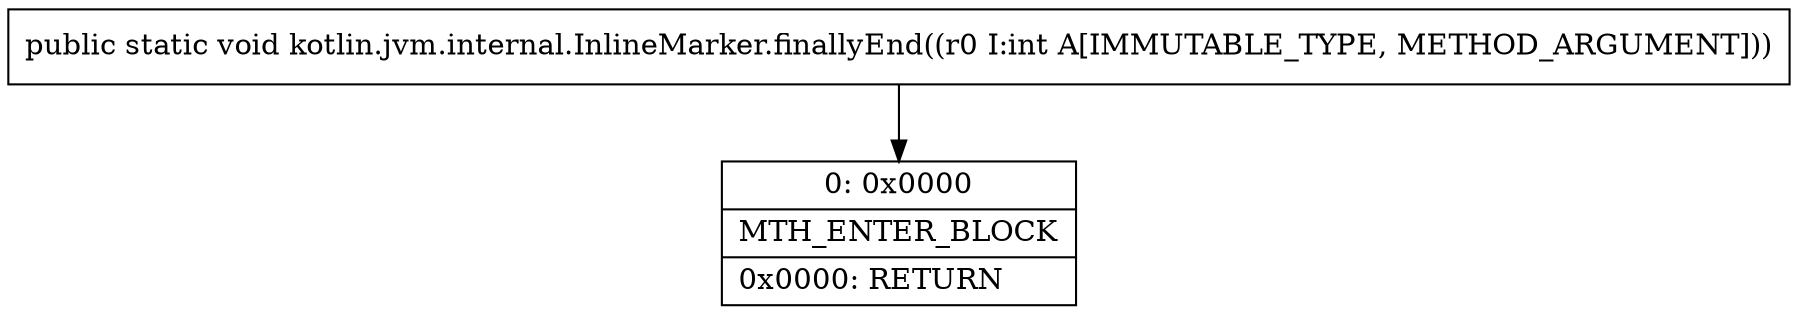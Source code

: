 digraph "CFG forkotlin.jvm.internal.InlineMarker.finallyEnd(I)V" {
Node_0 [shape=record,label="{0\:\ 0x0000|MTH_ENTER_BLOCK\l|0x0000: RETURN   \l}"];
MethodNode[shape=record,label="{public static void kotlin.jvm.internal.InlineMarker.finallyEnd((r0 I:int A[IMMUTABLE_TYPE, METHOD_ARGUMENT])) }"];
MethodNode -> Node_0;
}

